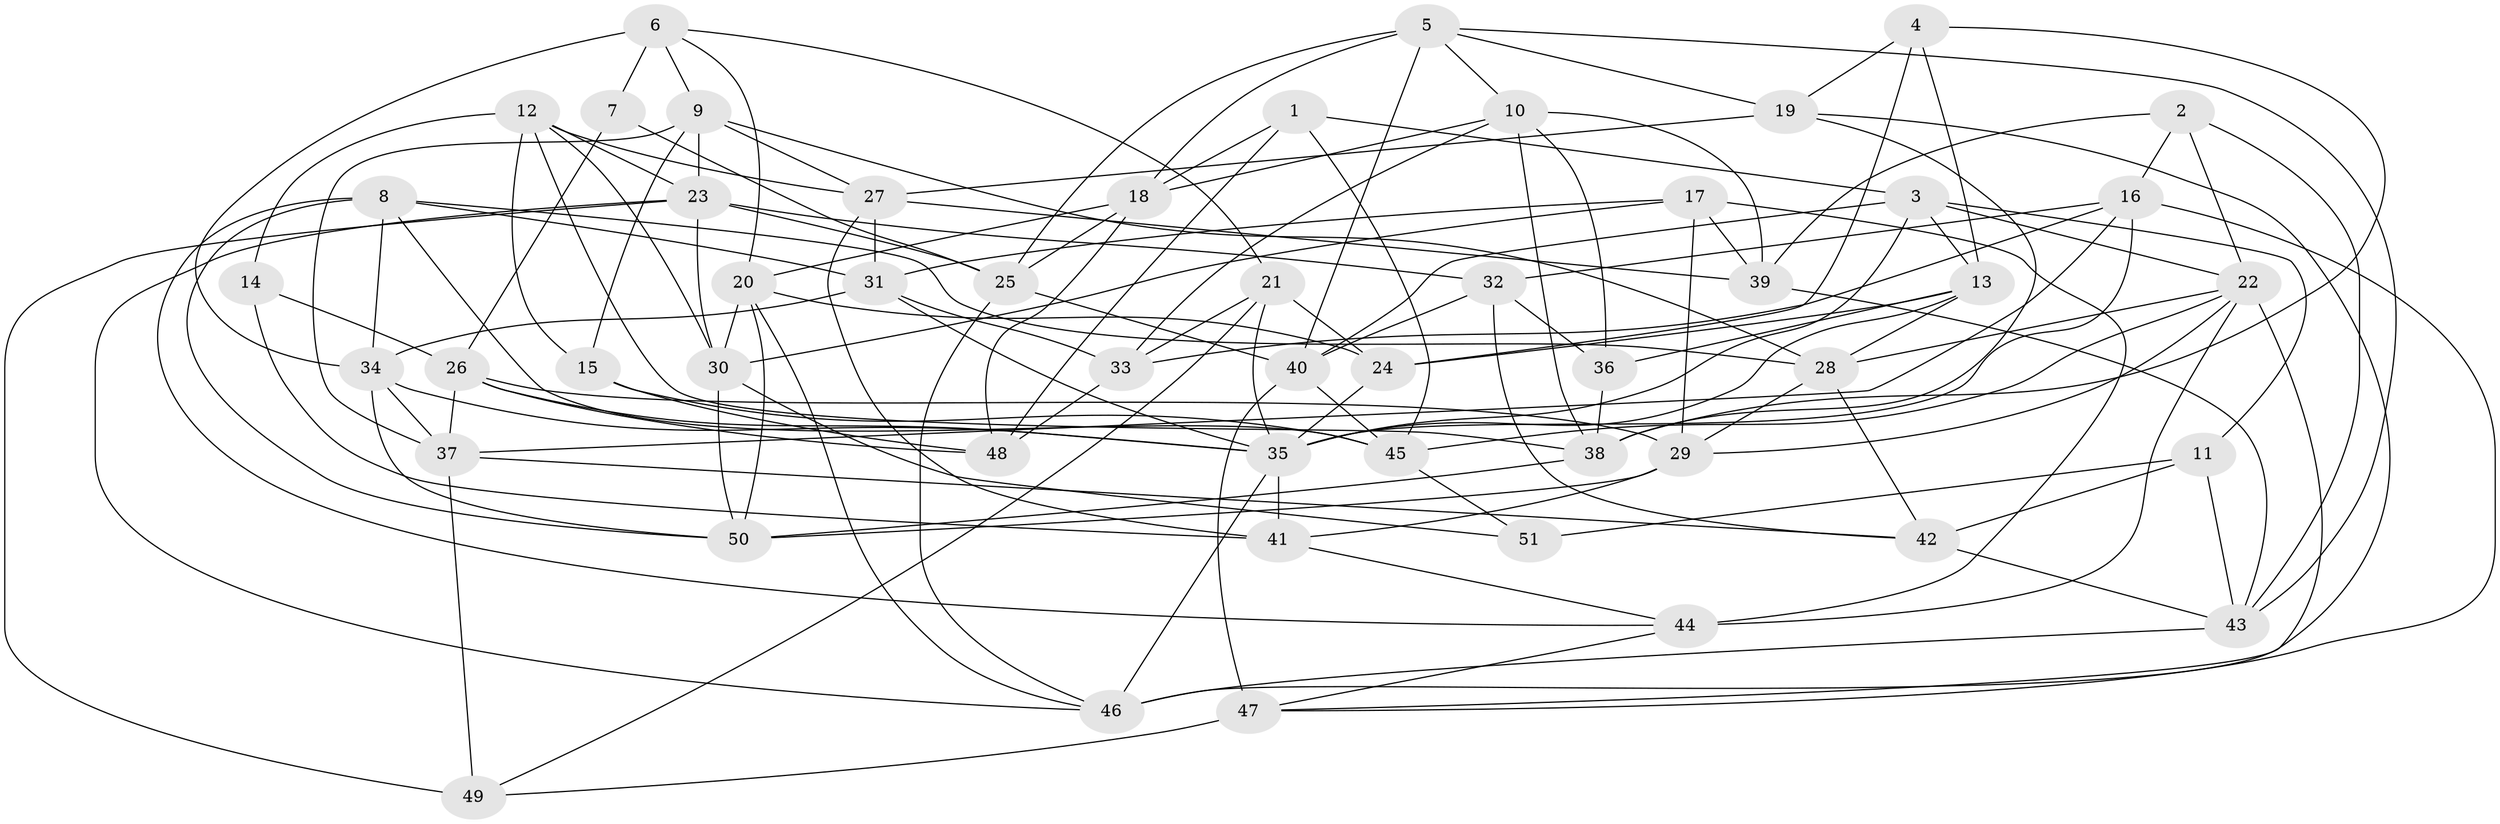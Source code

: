 // original degree distribution, {4: 1.0}
// Generated by graph-tools (version 1.1) at 2025/03/03/09/25 03:03:03]
// undirected, 51 vertices, 138 edges
graph export_dot {
graph [start="1"]
  node [color=gray90,style=filled];
  1;
  2;
  3;
  4;
  5;
  6;
  7;
  8;
  9;
  10;
  11;
  12;
  13;
  14;
  15;
  16;
  17;
  18;
  19;
  20;
  21;
  22;
  23;
  24;
  25;
  26;
  27;
  28;
  29;
  30;
  31;
  32;
  33;
  34;
  35;
  36;
  37;
  38;
  39;
  40;
  41;
  42;
  43;
  44;
  45;
  46;
  47;
  48;
  49;
  50;
  51;
  1 -- 3 [weight=1.0];
  1 -- 18 [weight=1.0];
  1 -- 45 [weight=1.0];
  1 -- 48 [weight=1.0];
  2 -- 16 [weight=1.0];
  2 -- 22 [weight=1.0];
  2 -- 39 [weight=1.0];
  2 -- 43 [weight=1.0];
  3 -- 11 [weight=1.0];
  3 -- 13 [weight=1.0];
  3 -- 22 [weight=1.0];
  3 -- 35 [weight=1.0];
  3 -- 40 [weight=1.0];
  4 -- 13 [weight=1.0];
  4 -- 19 [weight=1.0];
  4 -- 24 [weight=1.0];
  4 -- 38 [weight=1.0];
  5 -- 10 [weight=1.0];
  5 -- 18 [weight=1.0];
  5 -- 19 [weight=1.0];
  5 -- 25 [weight=1.0];
  5 -- 40 [weight=1.0];
  5 -- 43 [weight=1.0];
  6 -- 7 [weight=2.0];
  6 -- 9 [weight=1.0];
  6 -- 20 [weight=1.0];
  6 -- 21 [weight=1.0];
  6 -- 34 [weight=1.0];
  7 -- 25 [weight=1.0];
  7 -- 26 [weight=1.0];
  8 -- 28 [weight=1.0];
  8 -- 31 [weight=1.0];
  8 -- 34 [weight=1.0];
  8 -- 44 [weight=1.0];
  8 -- 45 [weight=1.0];
  8 -- 50 [weight=1.0];
  9 -- 15 [weight=1.0];
  9 -- 23 [weight=1.0];
  9 -- 27 [weight=1.0];
  9 -- 28 [weight=1.0];
  9 -- 37 [weight=1.0];
  10 -- 18 [weight=1.0];
  10 -- 33 [weight=1.0];
  10 -- 36 [weight=1.0];
  10 -- 38 [weight=1.0];
  10 -- 39 [weight=1.0];
  11 -- 42 [weight=2.0];
  11 -- 43 [weight=1.0];
  11 -- 51 [weight=2.0];
  12 -- 14 [weight=1.0];
  12 -- 15 [weight=1.0];
  12 -- 23 [weight=1.0];
  12 -- 27 [weight=1.0];
  12 -- 30 [weight=1.0];
  12 -- 38 [weight=1.0];
  13 -- 24 [weight=1.0];
  13 -- 28 [weight=1.0];
  13 -- 35 [weight=1.0];
  13 -- 36 [weight=1.0];
  14 -- 26 [weight=1.0];
  14 -- 41 [weight=2.0];
  15 -- 45 [weight=1.0];
  15 -- 48 [weight=1.0];
  16 -- 32 [weight=1.0];
  16 -- 33 [weight=1.0];
  16 -- 35 [weight=1.0];
  16 -- 37 [weight=1.0];
  16 -- 47 [weight=1.0];
  17 -- 29 [weight=1.0];
  17 -- 30 [weight=1.0];
  17 -- 31 [weight=1.0];
  17 -- 39 [weight=2.0];
  17 -- 44 [weight=1.0];
  18 -- 20 [weight=1.0];
  18 -- 25 [weight=1.0];
  18 -- 48 [weight=1.0];
  19 -- 27 [weight=1.0];
  19 -- 38 [weight=2.0];
  19 -- 46 [weight=1.0];
  20 -- 24 [weight=1.0];
  20 -- 30 [weight=1.0];
  20 -- 46 [weight=1.0];
  20 -- 50 [weight=1.0];
  21 -- 24 [weight=2.0];
  21 -- 33 [weight=1.0];
  21 -- 35 [weight=1.0];
  21 -- 49 [weight=1.0];
  22 -- 28 [weight=1.0];
  22 -- 29 [weight=1.0];
  22 -- 44 [weight=2.0];
  22 -- 45 [weight=1.0];
  22 -- 47 [weight=1.0];
  23 -- 25 [weight=1.0];
  23 -- 30 [weight=1.0];
  23 -- 32 [weight=1.0];
  23 -- 46 [weight=1.0];
  23 -- 49 [weight=2.0];
  24 -- 35 [weight=1.0];
  25 -- 40 [weight=1.0];
  25 -- 46 [weight=1.0];
  26 -- 29 [weight=1.0];
  26 -- 35 [weight=1.0];
  26 -- 37 [weight=1.0];
  26 -- 48 [weight=1.0];
  27 -- 31 [weight=1.0];
  27 -- 39 [weight=1.0];
  27 -- 41 [weight=1.0];
  28 -- 29 [weight=1.0];
  28 -- 42 [weight=1.0];
  29 -- 41 [weight=1.0];
  29 -- 50 [weight=1.0];
  30 -- 50 [weight=1.0];
  30 -- 51 [weight=1.0];
  31 -- 33 [weight=1.0];
  31 -- 34 [weight=1.0];
  31 -- 35 [weight=1.0];
  32 -- 36 [weight=2.0];
  32 -- 40 [weight=1.0];
  32 -- 42 [weight=1.0];
  33 -- 48 [weight=2.0];
  34 -- 35 [weight=1.0];
  34 -- 37 [weight=1.0];
  34 -- 50 [weight=1.0];
  35 -- 41 [weight=1.0];
  35 -- 46 [weight=1.0];
  36 -- 38 [weight=2.0];
  37 -- 42 [weight=1.0];
  37 -- 49 [weight=1.0];
  38 -- 50 [weight=1.0];
  39 -- 43 [weight=1.0];
  40 -- 45 [weight=1.0];
  40 -- 47 [weight=1.0];
  41 -- 44 [weight=1.0];
  42 -- 43 [weight=1.0];
  43 -- 46 [weight=1.0];
  44 -- 47 [weight=1.0];
  45 -- 51 [weight=1.0];
  47 -- 49 [weight=2.0];
}
